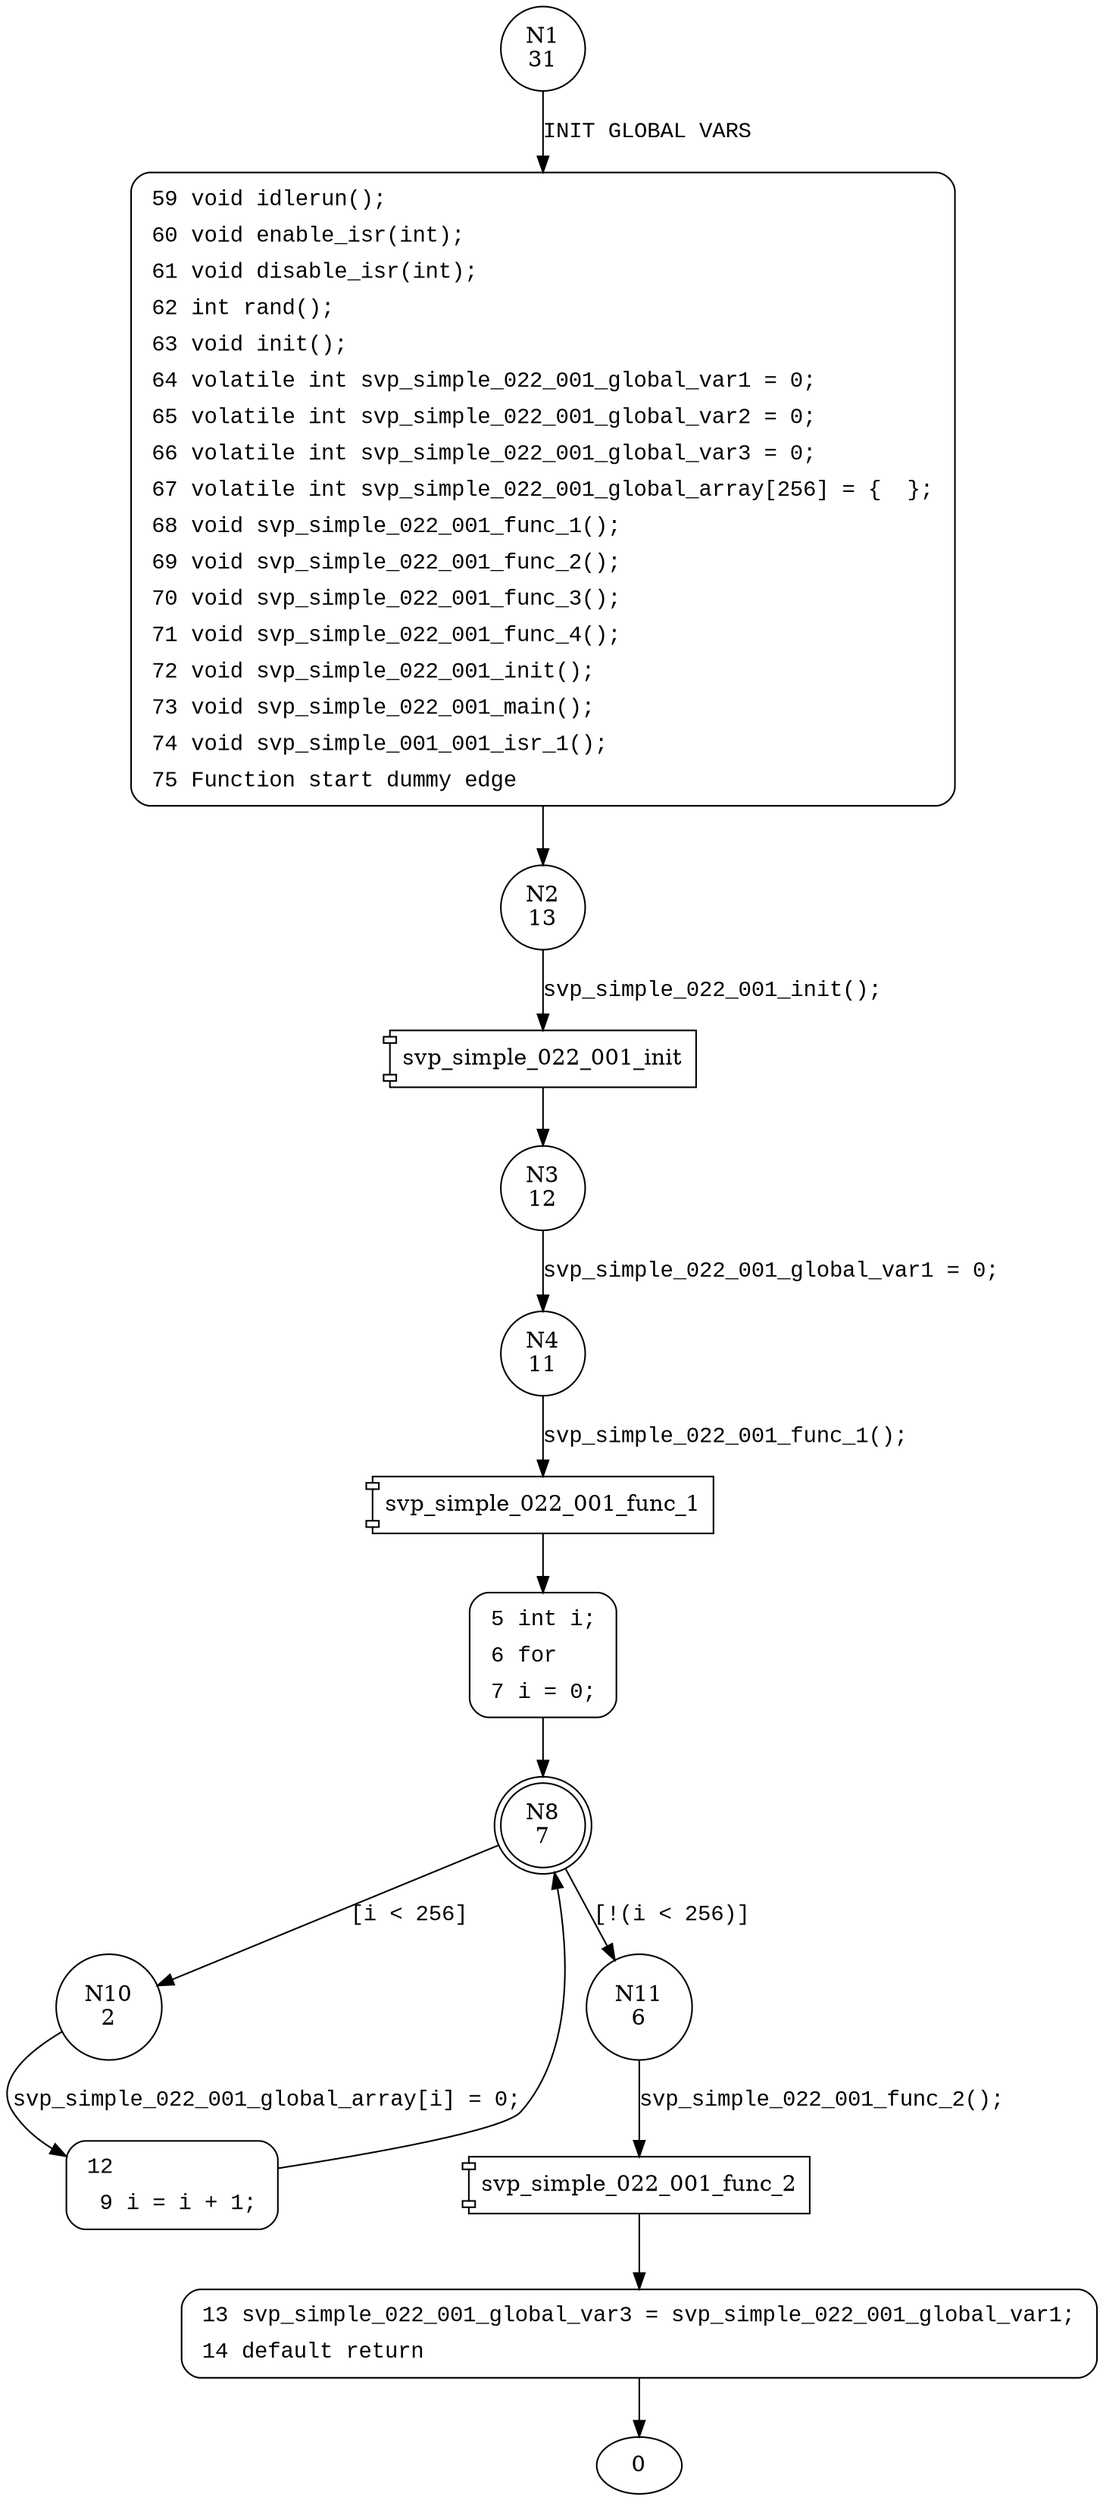 digraph svp_simple_022_001_main {
1 [shape="circle" label="N1\n31"]
59 [shape="circle" label="N59\n30"]
2 [shape="circle" label="N2\n13"]
3 [shape="circle" label="N3\n12"]
4 [shape="circle" label="N4\n11"]
5 [shape="circle" label="N5\n10"]
8 [shape="doublecircle" label="N8\n7"]
10 [shape="circle" label="N10\n2"]
11 [shape="circle" label="N11\n6"]
13 [shape="circle" label="N13\n5"]
12 [shape="circle" label="N12\n1"]
59 [style="filled,bold" penwidth="1" fillcolor="white" fontname="Courier New" shape="Mrecord" label=<<table border="0" cellborder="0" cellpadding="3" bgcolor="white"><tr><td align="right">59</td><td align="left">void idlerun();</td></tr><tr><td align="right">60</td><td align="left">void enable_isr(int);</td></tr><tr><td align="right">61</td><td align="left">void disable_isr(int);</td></tr><tr><td align="right">62</td><td align="left">int rand();</td></tr><tr><td align="right">63</td><td align="left">void init();</td></tr><tr><td align="right">64</td><td align="left">volatile int svp_simple_022_001_global_var1 = 0;</td></tr><tr><td align="right">65</td><td align="left">volatile int svp_simple_022_001_global_var2 = 0;</td></tr><tr><td align="right">66</td><td align="left">volatile int svp_simple_022_001_global_var3 = 0;</td></tr><tr><td align="right">67</td><td align="left">volatile int svp_simple_022_001_global_array[256] = &#123;  &#125;;</td></tr><tr><td align="right">68</td><td align="left">void svp_simple_022_001_func_1();</td></tr><tr><td align="right">69</td><td align="left">void svp_simple_022_001_func_2();</td></tr><tr><td align="right">70</td><td align="left">void svp_simple_022_001_func_3();</td></tr><tr><td align="right">71</td><td align="left">void svp_simple_022_001_func_4();</td></tr><tr><td align="right">72</td><td align="left">void svp_simple_022_001_init();</td></tr><tr><td align="right">73</td><td align="left">void svp_simple_022_001_main();</td></tr><tr><td align="right">74</td><td align="left">void svp_simple_001_001_isr_1();</td></tr><tr><td align="right">75</td><td align="left">Function start dummy edge</td></tr></table>>]
59 -> 2[label=""]
5 [style="filled,bold" penwidth="1" fillcolor="white" fontname="Courier New" shape="Mrecord" label=<<table border="0" cellborder="0" cellpadding="3" bgcolor="white"><tr><td align="right">5</td><td align="left">int i;</td></tr><tr><td align="right">6</td><td align="left">for</td></tr><tr><td align="right">7</td><td align="left">i = 0;</td></tr></table>>]
5 -> 8[label=""]
13 [style="filled,bold" penwidth="1" fillcolor="white" fontname="Courier New" shape="Mrecord" label=<<table border="0" cellborder="0" cellpadding="3" bgcolor="white"><tr><td align="right">13</td><td align="left">svp_simple_022_001_global_var3 = svp_simple_022_001_global_var1;</td></tr><tr><td align="right">14</td><td align="left">default return</td></tr></table>>]
13 -> 0[label=""]
12 [style="filled,bold" penwidth="1" fillcolor="white" fontname="Courier New" shape="Mrecord" label=<<table border="0" cellborder="0" cellpadding="3" bgcolor="white"><tr><td align="right">12</td><td align="left"></td></tr><tr><td align="right">9</td><td align="left">i = i + 1;</td></tr></table>>]
12 -> 8[label=""]
1 -> 59 [label="INIT GLOBAL VARS" fontname="Courier New"]
100001 [shape="component" label="svp_simple_022_001_init"]
2 -> 100001 [label="svp_simple_022_001_init();" fontname="Courier New"]
100001 -> 3 [label="" fontname="Courier New"]
100002 [shape="component" label="svp_simple_022_001_func_1"]
4 -> 100002 [label="svp_simple_022_001_func_1();" fontname="Courier New"]
100002 -> 5 [label="" fontname="Courier New"]
8 -> 10 [label="[i < 256]" fontname="Courier New"]
8 -> 11 [label="[!(i < 256)]" fontname="Courier New"]
100003 [shape="component" label="svp_simple_022_001_func_2"]
11 -> 100003 [label="svp_simple_022_001_func_2();" fontname="Courier New"]
100003 -> 13 [label="" fontname="Courier New"]
10 -> 12 [label="svp_simple_022_001_global_array[i] = 0;" fontname="Courier New"]
3 -> 4 [label="svp_simple_022_001_global_var1 = 0;" fontname="Courier New"]
}
